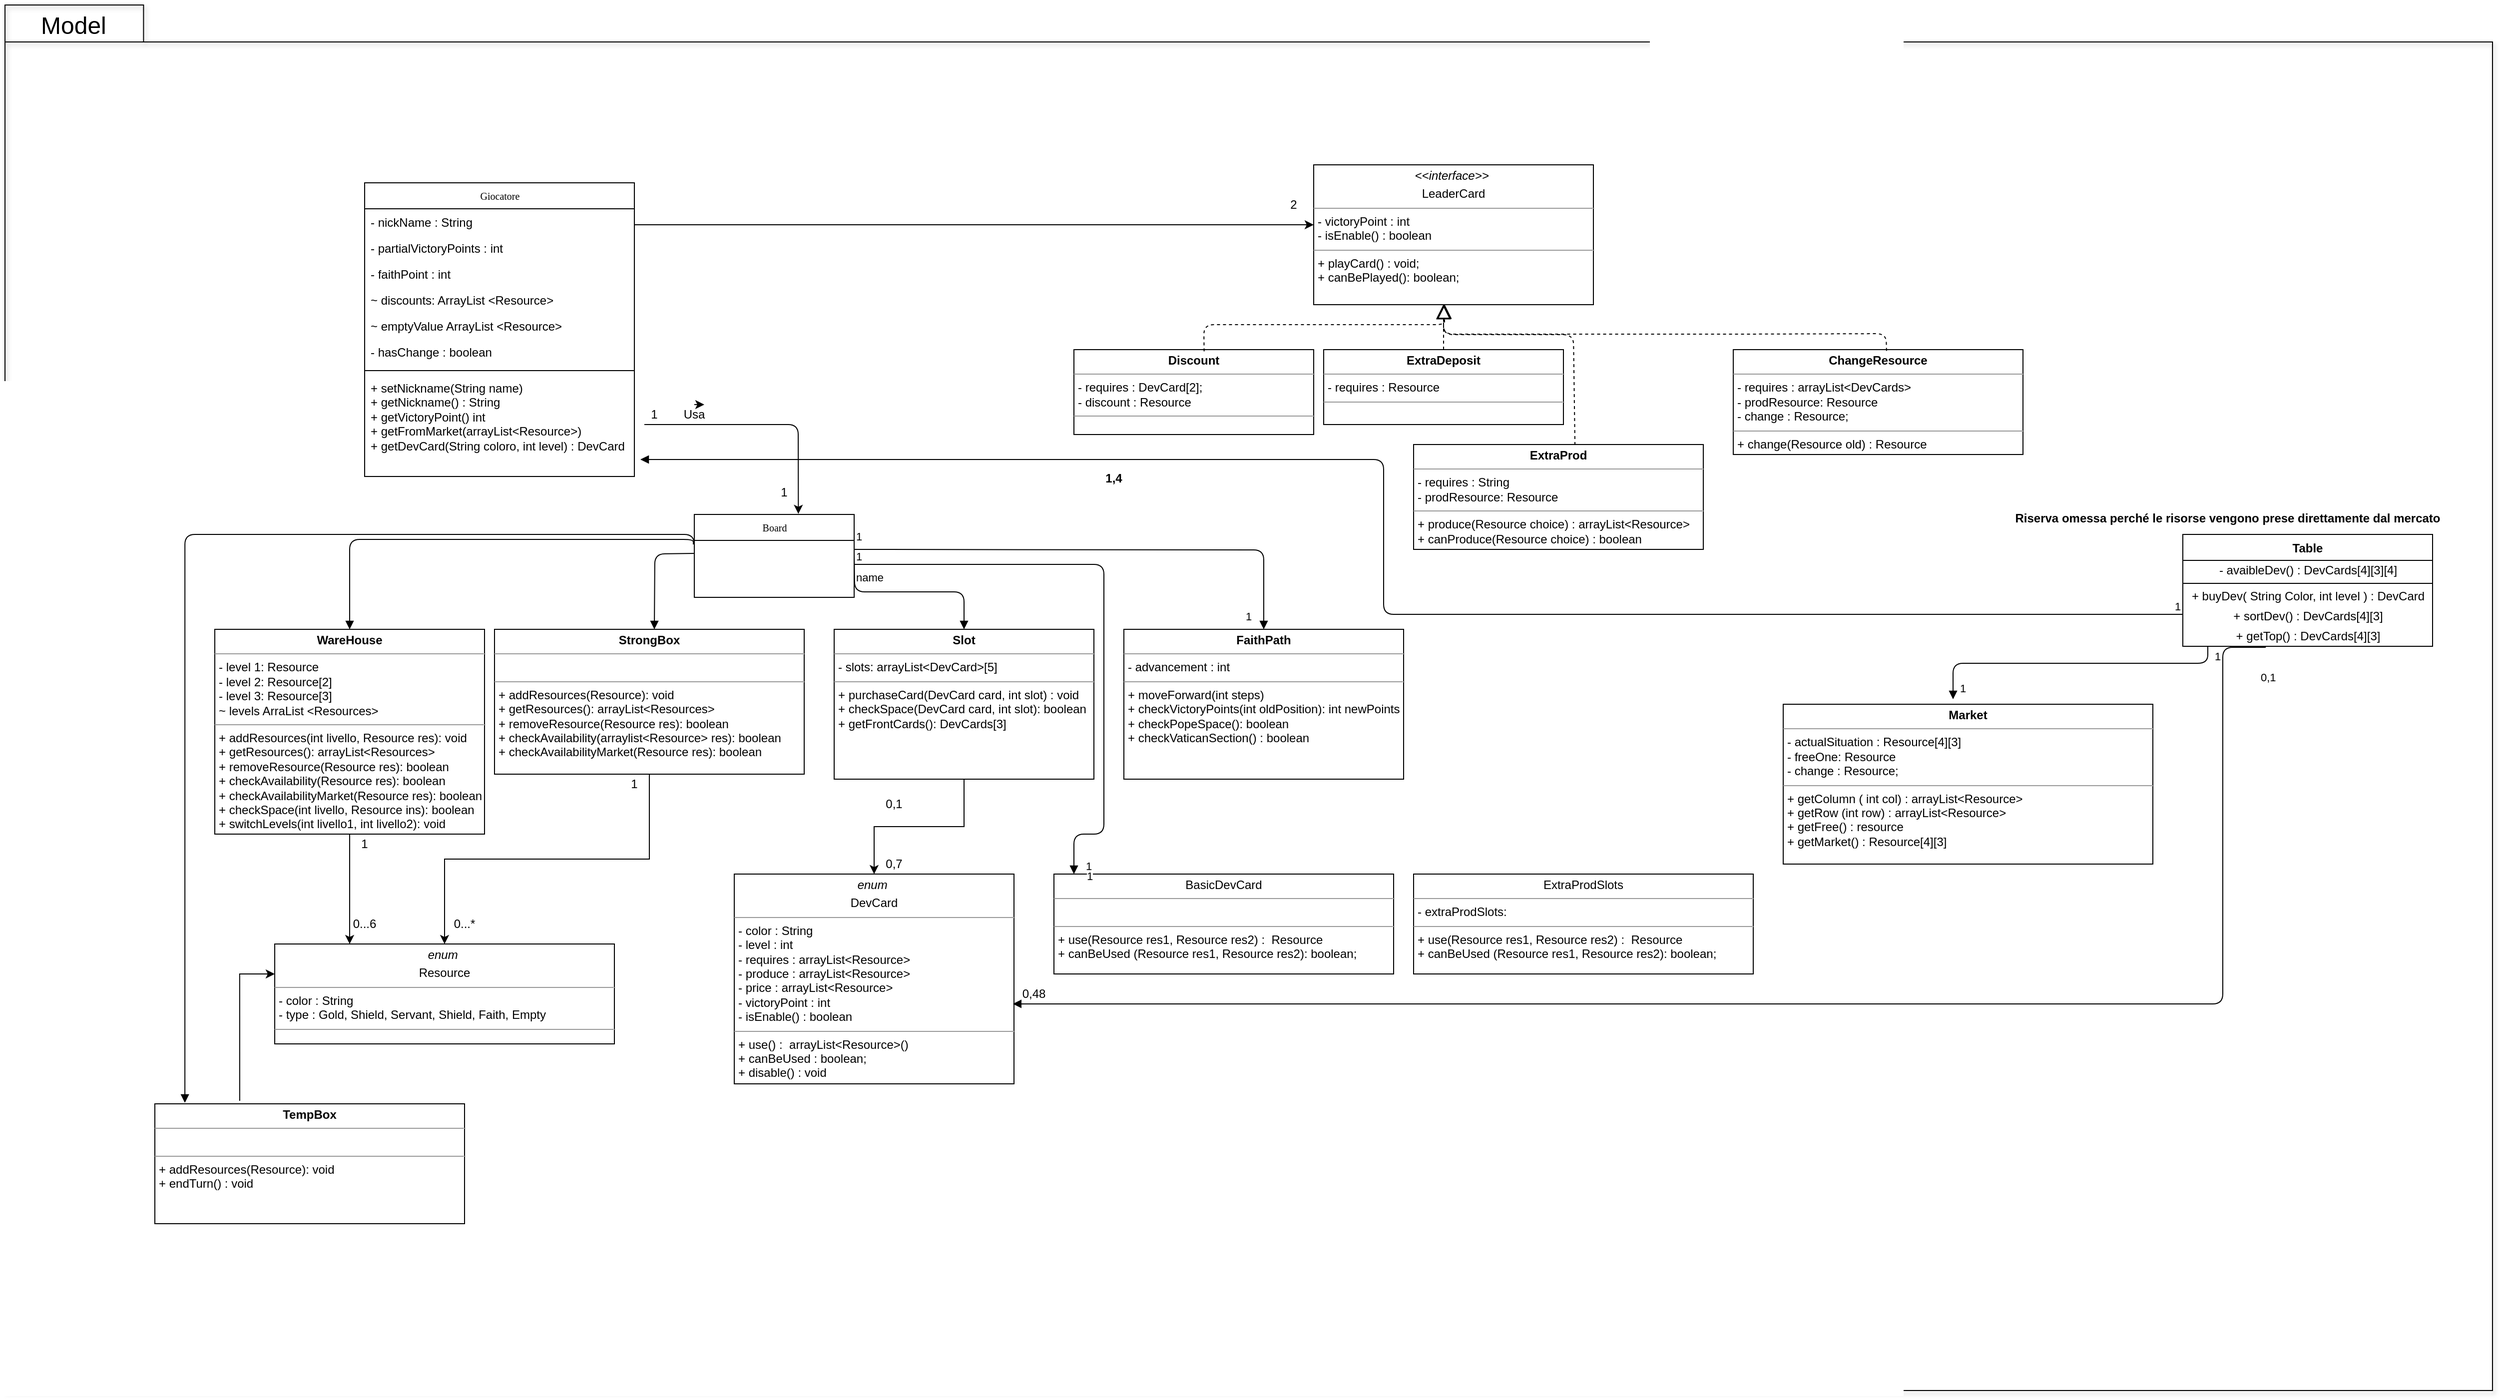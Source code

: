 <mxfile version="14.5.1" type="device" pages="2"><diagram name="Page-1" id="c4acf3e9-155e-7222-9cf6-157b1a14988f"><mxGraphModel dx="2752" dy="1234" grid="1" gridSize="10" guides="1" tooltips="1" connect="1" arrows="1" fold="1" page="1" pageScale="1" pageWidth="850" pageHeight="1100" background="#ffffff" math="0" shadow="0"><root><mxCell id="0"/><mxCell id="1" parent="0"/><mxCell id="w-K9gkln1mTXEIpbY9fb-1" value="package" style="shape=folder;fontStyle=1;spacingTop=10;tabWidth=40;tabHeight=37;tabPosition=left;html=1;shadow=1;fillColor=none;" parent="1" vertex="1"><mxGeometry x="40" y="70" width="2490" height="1387" as="geometry"/></mxCell><mxCell id="17acba5748e5396b-20" value="Giocatore" style="swimlane;html=1;fontStyle=0;childLayout=stackLayout;horizontal=1;startSize=26;fillColor=none;horizontalStack=0;resizeParent=1;resizeLast=0;collapsible=1;marginBottom=0;swimlaneFillColor=#ffffff;rounded=0;shadow=0;comic=0;labelBackgroundColor=none;strokeWidth=1;fontFamily=Verdana;fontSize=10;align=center;" parent="1" vertex="1"><mxGeometry x="400" y="248" width="270" height="294" as="geometry"/></mxCell><mxCell id="17acba5748e5396b-21" value="- nickName : String" style="text;html=1;strokeColor=none;fillColor=none;align=left;verticalAlign=top;spacingLeft=4;spacingRight=4;whiteSpace=wrap;overflow=hidden;rotatable=0;points=[[0,0.5],[1,0.5]];portConstraint=eastwest;" parent="17acba5748e5396b-20" vertex="1"><mxGeometry y="26" width="270" height="26" as="geometry"/></mxCell><mxCell id="17acba5748e5396b-24" value="- partialVictoryPoints : int" style="text;html=1;strokeColor=none;fillColor=none;align=left;verticalAlign=top;spacingLeft=4;spacingRight=4;whiteSpace=wrap;overflow=hidden;rotatable=0;points=[[0,0.5],[1,0.5]];portConstraint=eastwest;" parent="17acba5748e5396b-20" vertex="1"><mxGeometry y="52" width="270" height="26" as="geometry"/></mxCell><mxCell id="17acba5748e5396b-26" value="- faithPoint : int&lt;br&gt;" style="text;html=1;strokeColor=none;fillColor=none;align=left;verticalAlign=top;spacingLeft=4;spacingRight=4;whiteSpace=wrap;overflow=hidden;rotatable=0;points=[[0,0.5],[1,0.5]];portConstraint=eastwest;" parent="17acba5748e5396b-20" vertex="1"><mxGeometry y="78" width="270" height="26" as="geometry"/></mxCell><mxCell id="Tt4_UZsse2JY--aP2vom-22" value="~ discounts: ArrayList &amp;lt;Resource&amp;gt;" style="text;html=1;strokeColor=none;fillColor=none;align=left;verticalAlign=top;spacingLeft=4;spacingRight=4;whiteSpace=wrap;overflow=hidden;rotatable=0;points=[[0,0.5],[1,0.5]];portConstraint=eastwest;" parent="17acba5748e5396b-20" vertex="1"><mxGeometry y="104" width="270" height="26" as="geometry"/></mxCell><mxCell id="Tt4_UZsse2JY--aP2vom-35" value="~ emptyValue ArrayList &amp;lt;Resource&amp;gt;" style="text;html=1;strokeColor=none;fillColor=none;align=left;verticalAlign=top;spacingLeft=4;spacingRight=4;whiteSpace=wrap;overflow=hidden;rotatable=0;points=[[0,0.5],[1,0.5]];portConstraint=eastwest;" parent="17acba5748e5396b-20" vertex="1"><mxGeometry y="130" width="270" height="26" as="geometry"/></mxCell><mxCell id="Tt4_UZsse2JY--aP2vom-34" value="- hasChange : boolean" style="text;html=1;strokeColor=none;fillColor=none;align=left;verticalAlign=top;spacingLeft=4;spacingRight=4;whiteSpace=wrap;overflow=hidden;rotatable=0;points=[[0,0.5],[1,0.5]];portConstraint=eastwest;" parent="17acba5748e5396b-20" vertex="1"><mxGeometry y="156" width="270" height="28" as="geometry"/></mxCell><mxCell id="Tt4_UZsse2JY--aP2vom-36" value="" style="line;strokeWidth=1;fillColor=none;align=left;verticalAlign=middle;spacingTop=-1;spacingLeft=3;spacingRight=3;rotatable=0;labelPosition=right;points=[];portConstraint=eastwest;" parent="17acba5748e5396b-20" vertex="1"><mxGeometry y="184" width="270" height="8" as="geometry"/></mxCell><mxCell id="Tt4_UZsse2JY--aP2vom-37" value="+ setNickname(String name)&lt;br&gt;+ getNickname() : String&lt;br&gt;+ getVictoryPoint() int&lt;br&gt;+ getFromMarket(arrayList&amp;lt;Resource&amp;gt;)&lt;br&gt;+ getDevCard(String coloro, int level) : DevCard" style="text;html=1;strokeColor=none;fillColor=none;align=left;verticalAlign=top;spacingLeft=4;spacingRight=4;whiteSpace=wrap;overflow=hidden;rotatable=0;points=[[0,0.5],[1,0.5]];portConstraint=eastwest;" parent="17acba5748e5396b-20" vertex="1"><mxGeometry y="192" width="270" height="76" as="geometry"/></mxCell><mxCell id="5d2195bd80daf111-5" value="Board" style="swimlane;html=1;fontStyle=0;childLayout=stackLayout;horizontal=1;startSize=26;fillColor=none;horizontalStack=0;resizeParent=1;resizeLast=0;collapsible=1;marginBottom=0;swimlaneFillColor=#ffffff;rounded=0;shadow=0;comic=0;labelBackgroundColor=none;strokeWidth=1;fontFamily=Verdana;fontSize=10;align=center;" parent="1" vertex="1"><mxGeometry x="730" y="580" width="160" height="83" as="geometry"/></mxCell><mxCell id="5d2195bd80daf111-12" value="&lt;p style=&quot;margin: 0px ; margin-top: 4px ; text-align: center&quot;&gt;&lt;i&gt;enum&amp;nbsp;&lt;/i&gt;&lt;/p&gt;&lt;p style=&quot;margin: 0px ; margin-top: 4px ; text-align: center&quot;&gt;Resource&lt;/p&gt;&lt;hr size=&quot;1&quot;&gt;&lt;p style=&quot;margin: 0px ; margin-left: 4px&quot;&gt;- color : String&lt;br&gt;- type : Gold, Shield, Servant, Shield, Faith, Empty&lt;/p&gt;&lt;hr size=&quot;1&quot;&gt;&lt;p style=&quot;margin: 0px ; margin-left: 4px&quot;&gt;&lt;br&gt;&lt;/p&gt;" style="verticalAlign=top;align=left;overflow=fill;fontSize=12;fontFamily=Helvetica;html=1;rounded=0;shadow=0;comic=0;labelBackgroundColor=none;strokeWidth=1" parent="1" vertex="1"><mxGeometry x="310" y="1010" width="340" height="100" as="geometry"/></mxCell><mxCell id="RtRzZt0xqBWtNR3uWcVC-4" value="1" style="text;html=1;strokeColor=none;fillColor=none;align=center;verticalAlign=middle;whiteSpace=wrap;rounded=0;" parent="1" vertex="1"><mxGeometry x="800" y="548" width="40" height="20" as="geometry"/></mxCell><mxCell id="RtRzZt0xqBWtNR3uWcVC-6" value="" style="endArrow=classic;html=1;entryX=0.651;entryY=-0.008;entryDx=0;entryDy=0;entryPerimeter=0;" parent="1" target="5d2195bd80daf111-5" edge="1"><mxGeometry width="50" height="50" relative="1" as="geometry"><mxPoint x="680" y="490" as="sourcePoint"/><mxPoint x="830" y="440" as="targetPoint"/><Array as="points"><mxPoint x="834" y="490"/></Array></mxGeometry></mxCell><mxCell id="RtRzZt0xqBWtNR3uWcVC-7" value="1" style="text;html=1;strokeColor=none;fillColor=none;align=center;verticalAlign=middle;whiteSpace=wrap;rounded=0;" parent="1" vertex="1"><mxGeometry x="670" y="470" width="40" height="20" as="geometry"/></mxCell><mxCell id="RtRzZt0xqBWtNR3uWcVC-9" value="Usa" style="text;html=1;strokeColor=none;fillColor=none;align=center;verticalAlign=middle;whiteSpace=wrap;rounded=0;" parent="1" vertex="1"><mxGeometry x="710" y="470" width="40" height="20" as="geometry"/></mxCell><mxCell id="RtRzZt0xqBWtNR3uWcVC-22" style="edgeStyle=orthogonalEdgeStyle;rounded=0;orthogonalLoop=1;jettySize=auto;html=1;" parent="1" source="RtRzZt0xqBWtNR3uWcVC-19" target="5d2195bd80daf111-12" edge="1"><mxGeometry relative="1" as="geometry"/></mxCell><mxCell id="RtRzZt0xqBWtNR3uWcVC-19" value="&lt;p style=&quot;margin: 0px ; margin-top: 4px ; text-align: center&quot;&gt;&lt;b&gt;StrongBox&lt;/b&gt;&lt;/p&gt;&lt;hr size=&quot;1&quot;&gt;&lt;p style=&quot;margin: 0px ; margin-left: 4px&quot;&gt;&lt;br&gt;&lt;/p&gt;&lt;hr size=&quot;1&quot;&gt;&lt;p style=&quot;margin: 0px ; margin-left: 4px&quot;&gt;+ addResources(Resource): void&lt;/p&gt;&lt;p style=&quot;margin: 0px ; margin-left: 4px&quot;&gt;+ getResources(): arrayList&amp;lt;Resources&amp;gt;&lt;/p&gt;&lt;p style=&quot;margin: 0px ; margin-left: 4px&quot;&gt;+ removeResource(Resource res): boolean&lt;/p&gt;&lt;p style=&quot;margin: 0px ; margin-left: 4px&quot;&gt;+ checkAvailability(arraylist&amp;lt;Resource&amp;gt; res): boolean&lt;/p&gt;&lt;p style=&quot;margin: 0px ; margin-left: 4px&quot;&gt;+ checkAvailabilityMarket(Resource res): boolean&lt;br&gt;&lt;/p&gt;" style="verticalAlign=top;align=left;overflow=fill;fontSize=12;fontFamily=Helvetica;html=1;rounded=0;shadow=0;comic=0;labelBackgroundColor=none;strokeWidth=1" parent="1" vertex="1"><mxGeometry x="530" y="695" width="310" height="145" as="geometry"/></mxCell><mxCell id="RtRzZt0xqBWtNR3uWcVC-25" style="edgeStyle=orthogonalEdgeStyle;rounded=0;orthogonalLoop=1;jettySize=auto;html=1;" parent="1" source="RtRzZt0xqBWtNR3uWcVC-20" target="5d2195bd80daf111-12" edge="1"><mxGeometry relative="1" as="geometry"><Array as="points"><mxPoint x="385" y="980"/><mxPoint x="385" y="980"/></Array></mxGeometry></mxCell><mxCell id="RtRzZt0xqBWtNR3uWcVC-20" value="&lt;p style=&quot;margin: 0px ; margin-top: 4px ; text-align: center&quot;&gt;&lt;b&gt;WareHouse&lt;/b&gt;&lt;/p&gt;&lt;hr size=&quot;1&quot;&gt;&lt;p style=&quot;margin: 0px ; margin-left: 4px&quot;&gt;- level 1: Resource&lt;/p&gt;&lt;p style=&quot;margin: 0px ; margin-left: 4px&quot;&gt;- level 2: Resource[2]&lt;/p&gt;&lt;p style=&quot;margin: 0px ; margin-left: 4px&quot;&gt;- level 3: Resource[3]&lt;/p&gt;&lt;p style=&quot;margin: 0px ; margin-left: 4px&quot;&gt;~ levels ArraList &amp;lt;Resources&amp;gt;&lt;/p&gt;&lt;hr size=&quot;1&quot;&gt;&lt;p style=&quot;margin: 0px ; margin-left: 4px&quot;&gt;+ addResources(int livello, Resource res): void&lt;/p&gt;&lt;p style=&quot;margin: 0px ; margin-left: 4px&quot;&gt;+ getResources(): arrayList&amp;lt;Resources&amp;gt;&lt;/p&gt;&lt;p style=&quot;margin: 0px ; margin-left: 4px&quot;&gt;+ removeResource(Resource res): boolean&lt;/p&gt;&lt;p style=&quot;margin: 0px ; margin-left: 4px&quot;&gt;+ checkAvailability(Resource res): boolean&lt;/p&gt;&lt;p style=&quot;margin: 0px ; margin-left: 4px&quot;&gt;+ checkAvailabilityMarket(Resource res): boolean&lt;/p&gt;&lt;p style=&quot;margin: 0px ; margin-left: 4px&quot;&gt;+ checkSpace(int livello, Resource ins): boolean&lt;/p&gt;&lt;p style=&quot;margin: 0px ; margin-left: 4px&quot;&gt;+ switchLevels(int livello1, int livello2): void&lt;/p&gt;" style="verticalAlign=top;align=left;overflow=fill;fontSize=12;fontFamily=Helvetica;html=1;rounded=0;shadow=0;comic=0;labelBackgroundColor=none;strokeWidth=1" parent="1" vertex="1"><mxGeometry x="250" y="695" width="270" height="205" as="geometry"/></mxCell><mxCell id="RtRzZt0xqBWtNR3uWcVC-23" value="0...*" style="text;html=1;strokeColor=none;fillColor=none;align=center;verticalAlign=middle;whiteSpace=wrap;rounded=0;" parent="1" vertex="1"><mxGeometry x="480" y="980" width="40" height="20" as="geometry"/></mxCell><mxCell id="RtRzZt0xqBWtNR3uWcVC-24" value="1" style="text;html=1;strokeColor=none;fillColor=none;align=center;verticalAlign=middle;whiteSpace=wrap;rounded=0;" parent="1" vertex="1"><mxGeometry x="650" y="840" width="40" height="20" as="geometry"/></mxCell><mxCell id="RtRzZt0xqBWtNR3uWcVC-26" value="0...6" style="text;html=1;strokeColor=none;fillColor=none;align=center;verticalAlign=middle;whiteSpace=wrap;rounded=0;" parent="1" vertex="1"><mxGeometry x="380" y="980" width="40" height="20" as="geometry"/></mxCell><mxCell id="RtRzZt0xqBWtNR3uWcVC-27" value="1" style="text;html=1;strokeColor=none;fillColor=none;align=center;verticalAlign=middle;whiteSpace=wrap;rounded=0;" parent="1" vertex="1"><mxGeometry x="380" y="900" width="40" height="20" as="geometry"/></mxCell><mxCell id="Tt4_UZsse2JY--aP2vom-6" style="edgeStyle=orthogonalEdgeStyle;rounded=0;orthogonalLoop=1;jettySize=auto;html=1;" parent="1" source="RtRzZt0xqBWtNR3uWcVC-28" target="Tt4_UZsse2JY--aP2vom-1" edge="1"><mxGeometry relative="1" as="geometry"/></mxCell><mxCell id="RtRzZt0xqBWtNR3uWcVC-28" value="&lt;p style=&quot;margin: 0px ; margin-top: 4px ; text-align: center&quot;&gt;&lt;b&gt;Slot&lt;/b&gt;&lt;/p&gt;&lt;hr size=&quot;1&quot;&gt;&lt;p style=&quot;margin: 0px ; margin-left: 4px&quot;&gt;- slots: arrayList&amp;lt;DevCard&amp;gt;[5]&lt;/p&gt;&lt;hr size=&quot;1&quot;&gt;&lt;p style=&quot;margin: 0px ; margin-left: 4px&quot;&gt;+ purchaseCard(DevCard card, int slot) : void&lt;/p&gt;&lt;p style=&quot;margin: 0px ; margin-left: 4px&quot;&gt;+ checkSpace(DevCard card, int slot): boolean&lt;/p&gt;&lt;p style=&quot;margin: 0px ; margin-left: 4px&quot;&gt;+ getFrontCards(): DevCards[3]&lt;/p&gt;&lt;p style=&quot;margin: 0px ; margin-left: 4px&quot;&gt;&lt;br&gt;&lt;/p&gt;" style="verticalAlign=top;align=left;overflow=fill;fontSize=12;fontFamily=Helvetica;html=1;rounded=0;shadow=0;comic=0;labelBackgroundColor=none;strokeWidth=1" parent="1" vertex="1"><mxGeometry x="870" y="695" width="260" height="150" as="geometry"/></mxCell><mxCell id="RtRzZt0xqBWtNR3uWcVC-29" value="&lt;p style=&quot;margin: 0px ; margin-top: 4px ; text-align: center&quot;&gt;&lt;b&gt;FaithPath&lt;/b&gt;&lt;/p&gt;&lt;hr size=&quot;1&quot;&gt;&lt;p style=&quot;margin: 0px ; margin-left: 4px&quot;&gt;- advancement : int&lt;/p&gt;&lt;hr size=&quot;1&quot;&gt;&lt;p style=&quot;margin: 0px ; margin-left: 4px&quot;&gt;+ moveForward(int steps)&lt;/p&gt;&lt;p style=&quot;margin: 0px ; margin-left: 4px&quot;&gt;+ checkVictoryPoints(int oldPosition): int newPoints&lt;/p&gt;&lt;p style=&quot;margin: 0px ; margin-left: 4px&quot;&gt;+ checkPopeSpace(): boolean&lt;/p&gt;&lt;p style=&quot;margin: 0px ; margin-left: 4px&quot;&gt;+ checkVaticanSection() : boolean&lt;/p&gt;" style="verticalAlign=top;align=left;overflow=fill;fontSize=12;fontFamily=Helvetica;html=1;rounded=0;shadow=0;comic=0;labelBackgroundColor=none;strokeWidth=1" parent="1" vertex="1"><mxGeometry x="1160" y="695" width="280" height="150" as="geometry"/></mxCell><mxCell id="Tt4_UZsse2JY--aP2vom-1" value="&lt;p style=&quot;margin: 0px ; margin-top: 4px ; text-align: center&quot;&gt;&lt;i&gt;enum&amp;nbsp;&lt;/i&gt;&lt;/p&gt;&lt;p style=&quot;margin: 0px ; margin-top: 4px ; text-align: center&quot;&gt;DevCard&lt;/p&gt;&lt;hr size=&quot;1&quot;&gt;&lt;p style=&quot;margin: 0px ; margin-left: 4px&quot;&gt;- color : String&lt;br&gt;- level : int&amp;nbsp;&lt;/p&gt;&lt;p style=&quot;margin: 0px ; margin-left: 4px&quot;&gt;- requires : arrayList&amp;lt;Resource&amp;gt;&lt;/p&gt;&lt;p style=&quot;margin: 0px ; margin-left: 4px&quot;&gt;- produce : arrayList&amp;lt;Resource&amp;gt;&amp;nbsp;&lt;/p&gt;&lt;p style=&quot;margin: 0px ; margin-left: 4px&quot;&gt;- price : arrayList&amp;lt;Resource&amp;gt;&lt;/p&gt;&lt;p style=&quot;margin: 0px ; margin-left: 4px&quot;&gt;- victoryPoint : int&lt;/p&gt;&lt;p style=&quot;margin: 0px ; margin-left: 4px&quot;&gt;- isEnable() : boolean&lt;/p&gt;&lt;hr size=&quot;1&quot;&gt;&lt;p style=&quot;margin: 0px ; margin-left: 4px&quot;&gt;+ use() : &amp;nbsp;arrayList&amp;lt;Resource&amp;gt;()&lt;/p&gt;&lt;p style=&quot;margin: 0px ; margin-left: 4px&quot;&gt;+ canBeUsed : boolean;&lt;/p&gt;&lt;p style=&quot;margin: 0px ; margin-left: 4px&quot;&gt;+ disable() : void&lt;/p&gt;&lt;p style=&quot;margin: 0px ; margin-left: 4px&quot;&gt;&lt;br&gt;&lt;/p&gt;" style="verticalAlign=top;align=left;overflow=fill;fontSize=12;fontFamily=Helvetica;html=1;rounded=0;shadow=0;comic=0;labelBackgroundColor=none;strokeWidth=1" parent="1" vertex="1"><mxGeometry x="770" y="940" width="280" height="210" as="geometry"/></mxCell><mxCell id="Tt4_UZsse2JY--aP2vom-7" value="0,7" style="text;html=1;strokeColor=none;fillColor=none;align=center;verticalAlign=middle;whiteSpace=wrap;rounded=0;" parent="1" vertex="1"><mxGeometry x="910" y="920" width="40" height="20" as="geometry"/></mxCell><mxCell id="Tt4_UZsse2JY--aP2vom-8" value="0,1" style="text;html=1;strokeColor=none;fillColor=none;align=center;verticalAlign=middle;whiteSpace=wrap;rounded=0;" parent="1" vertex="1"><mxGeometry x="910" y="860" width="40" height="20" as="geometry"/></mxCell><mxCell id="Tt4_UZsse2JY--aP2vom-9" value="&lt;p style=&quot;margin: 0px ; margin-top: 4px ; text-align: center&quot;&gt;&lt;i&gt;&amp;lt;&amp;lt;interface&amp;gt;&amp;gt;&amp;nbsp;&lt;/i&gt;&lt;/p&gt;&lt;p style=&quot;margin: 0px ; margin-top: 4px ; text-align: center&quot;&gt;LeaderCard&lt;/p&gt;&lt;hr size=&quot;1&quot;&gt;&lt;p style=&quot;margin: 0px ; margin-left: 4px&quot;&gt;- victoryPoint : int&lt;br&gt;&lt;/p&gt;&lt;p style=&quot;margin: 0px ; margin-left: 4px&quot;&gt;- isEnable() : boolean&lt;/p&gt;&lt;hr size=&quot;1&quot;&gt;&lt;p style=&quot;margin: 0px ; margin-left: 4px&quot;&gt;+ playCard() : void;&lt;br&gt;&lt;/p&gt;&lt;p style=&quot;margin: 0px ; margin-left: 4px&quot;&gt;+ canBePlayed(): boolean;&lt;/p&gt;" style="verticalAlign=top;align=left;overflow=fill;fontSize=12;fontFamily=Helvetica;html=1;rounded=0;shadow=0;comic=0;labelBackgroundColor=none;strokeWidth=1" parent="1" vertex="1"><mxGeometry x="1350" y="230" width="280" height="140" as="geometry"/></mxCell><mxCell id="Tt4_UZsse2JY--aP2vom-10" value="&lt;p style=&quot;margin: 0px ; margin-top: 4px ; text-align: center&quot;&gt;&lt;b&gt;Discount&lt;/b&gt;&lt;/p&gt;&lt;hr size=&quot;1&quot;&gt;&lt;p style=&quot;margin: 0px ; margin-left: 4px&quot;&gt;- requires : DevCard[2];&lt;/p&gt;&lt;p style=&quot;margin: 0px ; margin-left: 4px&quot;&gt;- discount : Resource&lt;/p&gt;&lt;hr size=&quot;1&quot;&gt;&lt;p style=&quot;margin: 0px ; margin-left: 4px&quot;&gt;&lt;br&gt;&lt;/p&gt;" style="verticalAlign=top;align=left;overflow=fill;fontSize=12;fontFamily=Helvetica;html=1;rounded=0;shadow=0;comic=0;labelBackgroundColor=none;strokeWidth=1" parent="1" vertex="1"><mxGeometry x="1110" y="415" width="240" height="85" as="geometry"/></mxCell><mxCell id="Tt4_UZsse2JY--aP2vom-13" style="edgeStyle=orthogonalEdgeStyle;rounded=0;orthogonalLoop=1;jettySize=auto;html=1;" parent="1" source="17acba5748e5396b-21" edge="1"><mxGeometry relative="1" as="geometry"><mxPoint x="690" y="310" as="sourcePoint"/><mxPoint x="1350" y="290" as="targetPoint"/><Array as="points"><mxPoint x="1350" y="290"/></Array></mxGeometry></mxCell><mxCell id="Tt4_UZsse2JY--aP2vom-15" value="2" style="text;html=1;strokeColor=none;fillColor=none;align=center;verticalAlign=middle;whiteSpace=wrap;rounded=0;" parent="1" vertex="1"><mxGeometry x="1310" y="260" width="40" height="20" as="geometry"/></mxCell><mxCell id="Tt4_UZsse2JY--aP2vom-23" value="&lt;p style=&quot;margin: 0px ; margin-top: 4px ; text-align: center&quot;&gt;&lt;b&gt;ExtraDeposit&lt;/b&gt;&lt;/p&gt;&lt;hr size=&quot;1&quot;&gt;&lt;p style=&quot;margin: 0px ; margin-left: 4px&quot;&gt;- requires : Resource&lt;/p&gt;&lt;hr size=&quot;1&quot;&gt;&lt;p style=&quot;margin: 0px ; margin-left: 4px&quot;&gt;&lt;br&gt;&lt;/p&gt;" style="verticalAlign=top;align=left;overflow=fill;fontSize=12;fontFamily=Helvetica;html=1;rounded=0;shadow=0;comic=0;labelBackgroundColor=none;strokeWidth=1" parent="1" vertex="1"><mxGeometry x="1360" y="415" width="240" height="75" as="geometry"/></mxCell><mxCell id="Tt4_UZsse2JY--aP2vom-26" value="" style="endArrow=block;dashed=1;endFill=0;endSize=12;html=1;exitX=0.543;exitY=0.02;exitDx=0;exitDy=0;exitPerimeter=0;entryX=0.468;entryY=0.997;entryDx=0;entryDy=0;entryPerimeter=0;" parent="1" source="Tt4_UZsse2JY--aP2vom-10" target="Tt4_UZsse2JY--aP2vom-9" edge="1"><mxGeometry width="160" relative="1" as="geometry"><mxPoint x="1190" y="360" as="sourcePoint"/><mxPoint x="1350" y="360" as="targetPoint"/><Array as="points"><mxPoint x="1240" y="390"/><mxPoint x="1481" y="390"/></Array></mxGeometry></mxCell><mxCell id="Tt4_UZsse2JY--aP2vom-28" value="" style="endArrow=block;dashed=1;endFill=0;endSize=12;html=1;" parent="1" source="Tt4_UZsse2JY--aP2vom-23" edge="1"><mxGeometry width="160" relative="1" as="geometry"><mxPoint x="1200.32" y="426.7" as="sourcePoint"/><mxPoint x="1480" y="370" as="targetPoint"/><Array as="points"><mxPoint x="1480" y="400"/></Array></mxGeometry></mxCell><mxCell id="Tt4_UZsse2JY--aP2vom-29" value="&lt;p style=&quot;margin: 0px ; margin-top: 4px ; text-align: center&quot;&gt;&lt;b&gt;ExtraProd&lt;/b&gt;&lt;/p&gt;&lt;hr size=&quot;1&quot;&gt;&lt;p style=&quot;margin: 0px ; margin-left: 4px&quot;&gt;- requires : String&lt;/p&gt;&lt;p style=&quot;margin: 0px ; margin-left: 4px&quot;&gt;- prodResource: Resource&lt;/p&gt;&lt;hr size=&quot;1&quot;&gt;&lt;p style=&quot;margin: 0px ; margin-left: 4px&quot;&gt;+ produce(Resource choice) : arrayList&amp;lt;Resource&amp;gt;&lt;/p&gt;&lt;p style=&quot;margin: 0px ; margin-left: 4px&quot;&gt;+ canProduce(Resource choice) : boolean&lt;/p&gt;" style="verticalAlign=top;align=left;overflow=fill;fontSize=12;fontFamily=Helvetica;html=1;rounded=0;shadow=0;comic=0;labelBackgroundColor=none;strokeWidth=1" parent="1" vertex="1"><mxGeometry x="1450" y="510" width="290" height="105" as="geometry"/></mxCell><mxCell id="Tt4_UZsse2JY--aP2vom-31" value="" style="endArrow=block;dashed=1;endFill=0;endSize=12;html=1;exitX=0.557;exitY=0.005;exitDx=0;exitDy=0;exitPerimeter=0;" parent="1" source="Tt4_UZsse2JY--aP2vom-29" edge="1"><mxGeometry width="160" relative="1" as="geometry"><mxPoint x="1490" y="425" as="sourcePoint"/><mxPoint x="1480" y="370" as="targetPoint"/><Array as="points"><mxPoint x="1610" y="400"/><mxPoint x="1480" y="400"/></Array></mxGeometry></mxCell><mxCell id="Tt4_UZsse2JY--aP2vom-32" value="&lt;p style=&quot;margin: 0px ; margin-top: 4px ; text-align: center&quot;&gt;&lt;b&gt;ChangeResource&lt;/b&gt;&lt;/p&gt;&lt;hr size=&quot;1&quot;&gt;&lt;p style=&quot;margin: 0px ; margin-left: 4px&quot;&gt;- requires : arrayList&amp;lt;DevCards&amp;gt;&lt;/p&gt;&lt;p style=&quot;margin: 0px ; margin-left: 4px&quot;&gt;- prodResource: Resource&lt;/p&gt;&lt;p style=&quot;margin: 0px ; margin-left: 4px&quot;&gt;- change : Resource;&lt;/p&gt;&lt;hr size=&quot;1&quot;&gt;&lt;p style=&quot;margin: 0px ; margin-left: 4px&quot;&gt;+ change(Resource old) : Resource&lt;/p&gt;" style="verticalAlign=top;align=left;overflow=fill;fontSize=12;fontFamily=Helvetica;html=1;rounded=0;shadow=0;comic=0;labelBackgroundColor=none;strokeWidth=1" parent="1" vertex="1"><mxGeometry x="1770" y="415" width="290" height="105" as="geometry"/></mxCell><mxCell id="Tt4_UZsse2JY--aP2vom-33" value="" style="endArrow=block;dashed=1;endFill=0;endSize=12;html=1;exitX=0.529;exitY=0.012;exitDx=0;exitDy=0;exitPerimeter=0;" parent="1" source="Tt4_UZsse2JY--aP2vom-32" edge="1"><mxGeometry width="160" relative="1" as="geometry"><mxPoint x="1781.53" y="415.005" as="sourcePoint"/><mxPoint x="1480" y="369.48" as="targetPoint"/><Array as="points"><mxPoint x="1923" y="399"/><mxPoint x="1782" y="399.48"/><mxPoint x="1480" y="399.48"/></Array></mxGeometry></mxCell><mxCell id="Tt4_UZsse2JY--aP2vom-41" value="" style="endArrow=block;endFill=1;html=1;edgeStyle=orthogonalEdgeStyle;align=left;verticalAlign=top;entryX=0.5;entryY=0;entryDx=0;entryDy=0;" parent="1" target="RtRzZt0xqBWtNR3uWcVC-29" edge="1"><mxGeometry x="-0.854" y="-15" relative="1" as="geometry"><mxPoint x="890" y="615" as="sourcePoint"/><mxPoint x="1050" y="615" as="targetPoint"/><mxPoint as="offset"/></mxGeometry></mxCell><mxCell id="Tt4_UZsse2JY--aP2vom-42" value="1" style="edgeLabel;resizable=0;html=1;align=left;verticalAlign=bottom;" parent="Tt4_UZsse2JY--aP2vom-41" connectable="0" vertex="1"><mxGeometry x="-1" relative="1" as="geometry"><mxPoint x="390" y="75" as="offset"/></mxGeometry></mxCell><mxCell id="Tt4_UZsse2JY--aP2vom-63" value="1" style="edgeLabel;resizable=0;html=1;align=left;verticalAlign=bottom;" parent="Tt4_UZsse2JY--aP2vom-41" connectable="0" vertex="1"><mxGeometry x="-1" relative="1" as="geometry"><mxPoint x="1320" y="65" as="offset"/></mxGeometry></mxCell><mxCell id="Tt4_UZsse2JY--aP2vom-43" value="" style="endArrow=block;endFill=1;html=1;edgeStyle=orthogonalEdgeStyle;align=left;verticalAlign=top;entryX=0.5;entryY=0;entryDx=0;entryDy=0;exitX=-0.006;exitY=0.154;exitDx=0;exitDy=0;exitPerimeter=0;" parent="1" target="RtRzZt0xqBWtNR3uWcVC-20" edge="1"><mxGeometry x="-0.854" y="-15" relative="1" as="geometry"><mxPoint x="729.04" y="610.004" as="sourcePoint"/><mxPoint x="940" y="685" as="targetPoint"/><Array as="points"><mxPoint x="729" y="605"/><mxPoint x="385" y="605"/></Array><mxPoint as="offset"/></mxGeometry></mxCell><mxCell id="Tt4_UZsse2JY--aP2vom-44" value="1" style="edgeLabel;resizable=0;html=1;align=left;verticalAlign=bottom;" parent="Tt4_UZsse2JY--aP2vom-43" connectable="0" vertex="1"><mxGeometry x="-1" relative="1" as="geometry"><mxPoint x="390.96" y="330" as="offset"/></mxGeometry></mxCell><mxCell id="Tt4_UZsse2JY--aP2vom-45" value="" style="endArrow=block;endFill=1;html=1;edgeStyle=orthogonalEdgeStyle;align=left;verticalAlign=top;exitX=1;exitY=0.5;exitDx=0;exitDy=0;" parent="1" target="RtRzZt0xqBWtNR3uWcVC-28" edge="1"><mxGeometry x="-0.854" y="-15" relative="1" as="geometry"><mxPoint x="890" y="619" as="sourcePoint"/><mxPoint x="1230" y="705" as="targetPoint"/><mxPoint as="offset"/></mxGeometry></mxCell><mxCell id="Tt4_UZsse2JY--aP2vom-46" value="1" style="edgeLabel;resizable=0;html=1;align=left;verticalAlign=bottom;" parent="Tt4_UZsse2JY--aP2vom-45" connectable="0" vertex="1"><mxGeometry x="-1" relative="1" as="geometry"><mxPoint y="-9" as="offset"/></mxGeometry></mxCell><mxCell id="Tt4_UZsse2JY--aP2vom-47" value="" style="endArrow=block;endFill=1;html=1;edgeStyle=orthogonalEdgeStyle;align=left;verticalAlign=top;exitX=0;exitY=0.5;exitDx=0;exitDy=0;" parent="1" edge="1"><mxGeometry x="-0.854" y="-15" relative="1" as="geometry"><mxPoint x="730" y="619" as="sourcePoint"/><mxPoint x="690" y="695" as="targetPoint"/><mxPoint as="offset"/></mxGeometry></mxCell><mxCell id="Tt4_UZsse2JY--aP2vom-49" value="&lt;p style=&quot;margin: 0px ; margin-top: 4px ; text-align: center&quot;&gt;BasicDevCard&lt;br&gt;&lt;/p&gt;&lt;hr size=&quot;1&quot;&gt;&lt;p style=&quot;margin: 0px ; margin-left: 4px&quot;&gt;&lt;br&gt;&lt;/p&gt;&lt;hr size=&quot;1&quot;&gt;&lt;p style=&quot;margin: 0px ; margin-left: 4px&quot;&gt;+ use(Resource res1, Resource res2) : &amp;nbsp;Resource&lt;/p&gt;&lt;p style=&quot;margin: 0px ; margin-left: 4px&quot;&gt;+ canBeUsed (Resource res1, Resource res2): boolean;&lt;/p&gt;&lt;p style=&quot;margin: 0px ; margin-left: 4px&quot;&gt;&lt;br&gt;&lt;/p&gt;&lt;p style=&quot;margin: 0px ; margin-left: 4px&quot;&gt;&lt;br&gt;&lt;/p&gt;" style="verticalAlign=top;align=left;overflow=fill;fontSize=12;fontFamily=Helvetica;html=1;rounded=0;shadow=0;comic=0;labelBackgroundColor=none;strokeWidth=1" parent="1" vertex="1"><mxGeometry x="1090" y="940" width="340" height="100" as="geometry"/></mxCell><mxCell id="Tt4_UZsse2JY--aP2vom-50" value="name" style="endArrow=block;endFill=1;html=1;edgeStyle=orthogonalEdgeStyle;align=left;verticalAlign=top;" parent="1" edge="1"><mxGeometry x="-1" relative="1" as="geometry"><mxPoint x="890" y="630" as="sourcePoint"/><mxPoint x="1110" y="940" as="targetPoint"/><Array as="points"><mxPoint x="1140" y="630"/><mxPoint x="1140" y="900"/><mxPoint x="1110" y="900"/></Array></mxGeometry></mxCell><mxCell id="Tt4_UZsse2JY--aP2vom-51" value="1" style="edgeLabel;resizable=0;html=1;align=left;verticalAlign=bottom;" parent="Tt4_UZsse2JY--aP2vom-50" connectable="0" vertex="1"><mxGeometry x="-1" relative="1" as="geometry"/></mxCell><mxCell id="Tt4_UZsse2JY--aP2vom-53" value="Table" style="swimlane;fontStyle=1;align=center;verticalAlign=top;childLayout=stackLayout;horizontal=1;startSize=26;horizontalStack=0;resizeParent=1;resizeParentMax=0;resizeLast=0;collapsible=1;marginBottom=0;" parent="1" vertex="1"><mxGeometry x="2220" y="600" width="250" height="112" as="geometry"/></mxCell><mxCell id="Tt4_UZsse2JY--aP2vom-68" value="- avaibleDev() : DevCards[4][3][4]" style="text;html=1;align=center;verticalAlign=middle;resizable=0;points=[];autosize=1;" parent="Tt4_UZsse2JY--aP2vom-53" vertex="1"><mxGeometry y="26" width="250" height="20" as="geometry"/></mxCell><mxCell id="Tt4_UZsse2JY--aP2vom-55" value="" style="line;strokeWidth=1;fillColor=none;align=left;verticalAlign=middle;spacingTop=-1;spacingLeft=3;spacingRight=3;rotatable=0;labelPosition=right;points=[];portConstraint=eastwest;" parent="Tt4_UZsse2JY--aP2vom-53" vertex="1"><mxGeometry y="46" width="250" height="6" as="geometry"/></mxCell><mxCell id="Tt4_UZsse2JY--aP2vom-65" value="+ buyDev( String Color, int level ) : DevCard" style="text;html=1;align=center;verticalAlign=middle;resizable=0;points=[];autosize=1;" parent="Tt4_UZsse2JY--aP2vom-53" vertex="1"><mxGeometry y="52" width="250" height="20" as="geometry"/></mxCell><mxCell id="Tt4_UZsse2JY--aP2vom-69" value="+ sortDev() : DevCards[4][3]" style="text;html=1;align=center;verticalAlign=middle;resizable=0;points=[];autosize=1;" parent="Tt4_UZsse2JY--aP2vom-53" vertex="1"><mxGeometry y="72" width="250" height="20" as="geometry"/></mxCell><mxCell id="Tt4_UZsse2JY--aP2vom-71" value="+ getTop() : DevCards[4][3]" style="text;html=1;align=center;verticalAlign=middle;resizable=0;points=[];autosize=1;" parent="Tt4_UZsse2JY--aP2vom-53" vertex="1"><mxGeometry y="92" width="250" height="20" as="geometry"/></mxCell><mxCell id="Tt4_UZsse2JY--aP2vom-57" value="" style="endArrow=block;endFill=1;html=1;edgeStyle=orthogonalEdgeStyle;align=left;verticalAlign=top;" parent="1" edge="1"><mxGeometry x="-0.854" y="-15" relative="1" as="geometry"><mxPoint x="2220" y="680" as="sourcePoint"/><mxPoint x="676" y="525" as="targetPoint"/><Array as="points"><mxPoint x="1420" y="680"/><mxPoint x="1420" y="525"/></Array><mxPoint as="offset"/></mxGeometry></mxCell><mxCell id="Tt4_UZsse2JY--aP2vom-62" value="1,4" style="text;align=center;fontStyle=1;verticalAlign=middle;spacingLeft=3;spacingRight=3;strokeColor=none;rotatable=0;points=[[0,0.5],[1,0.5]];portConstraint=eastwest;" parent="1" vertex="1"><mxGeometry x="1110" y="530" width="80" height="26" as="geometry"/></mxCell><mxCell id="Tt4_UZsse2JY--aP2vom-64" value="&lt;p style=&quot;margin: 0px ; margin-top: 4px ; text-align: center&quot;&gt;&lt;b&gt;Market&lt;/b&gt;&lt;/p&gt;&lt;hr size=&quot;1&quot;&gt;&lt;p style=&quot;margin: 0px ; margin-left: 4px&quot;&gt;- actualSituation : Resource[4][3]&amp;nbsp;&lt;/p&gt;&lt;p style=&quot;margin: 0px ; margin-left: 4px&quot;&gt;- freeOne: Resource&lt;/p&gt;&lt;p style=&quot;margin: 0px ; margin-left: 4px&quot;&gt;- change : Resource;&lt;/p&gt;&lt;hr size=&quot;1&quot;&gt;&lt;p style=&quot;margin: 0px ; margin-left: 4px&quot;&gt;+ getColumn ( int col) : arrayList&amp;lt;Resource&amp;gt;&amp;nbsp;&lt;/p&gt;&lt;p style=&quot;margin: 0px ; margin-left: 4px&quot;&gt;+ getRow (int row) : arrayList&amp;lt;Resource&amp;gt;&lt;/p&gt;&lt;p style=&quot;margin: 0px ; margin-left: 4px&quot;&gt;+ getFree() : resource&lt;/p&gt;&lt;p style=&quot;margin: 0px ; margin-left: 4px&quot;&gt;+ getMarket() : Resource[4][3]&lt;/p&gt;" style="verticalAlign=top;align=left;overflow=fill;fontSize=12;fontFamily=Helvetica;html=1;rounded=0;shadow=0;comic=0;labelBackgroundColor=none;strokeWidth=1" parent="1" vertex="1"><mxGeometry x="1820" y="770" width="370" height="160" as="geometry"/></mxCell><mxCell id="Tt4_UZsse2JY--aP2vom-74" value="0,1" style="endArrow=block;endFill=1;html=1;edgeStyle=orthogonalEdgeStyle;align=left;verticalAlign=top;exitX=0.332;exitY=1.05;exitDx=0;exitDy=0;exitPerimeter=0;entryX=0.996;entryY=0.619;entryDx=0;entryDy=0;entryPerimeter=0;" parent="1" source="Tt4_UZsse2JY--aP2vom-71" target="Tt4_UZsse2JY--aP2vom-1" edge="1"><mxGeometry x="-0.991" y="17" relative="1" as="geometry"><mxPoint x="1050" y="1110" as="sourcePoint"/><mxPoint x="1060" y="1070" as="targetPoint"/><Array as="points"><mxPoint x="2260" y="713"/><mxPoint x="2260" y="1070"/></Array><mxPoint as="offset"/></mxGeometry></mxCell><mxCell id="Tt4_UZsse2JY--aP2vom-75" value="1" style="edgeLabel;resizable=0;html=1;align=left;verticalAlign=bottom;" parent="Tt4_UZsse2JY--aP2vom-74" connectable="0" vertex="1"><mxGeometry x="-1" relative="1" as="geometry"><mxPoint x="-53" y="17" as="offset"/></mxGeometry></mxCell><mxCell id="Tt4_UZsse2JY--aP2vom-76" value="0,48" style="text;html=1;strokeColor=none;fillColor=none;align=center;verticalAlign=middle;whiteSpace=wrap;rounded=0;" parent="1" vertex="1"><mxGeometry x="1050" y="1050" width="40" height="20" as="geometry"/></mxCell><mxCell id="Tt4_UZsse2JY--aP2vom-77" value="" style="endArrow=block;endFill=1;html=1;edgeStyle=orthogonalEdgeStyle;align=left;verticalAlign=top;entryX=0.446;entryY=-0.025;entryDx=0;entryDy=0;entryPerimeter=0;exitX=0.08;exitY=1.05;exitDx=0;exitDy=0;exitPerimeter=0;" parent="1" edge="1"><mxGeometry x="-0.76" y="30" relative="1" as="geometry"><mxPoint x="2245" y="712" as="sourcePoint"/><mxPoint x="1990.02" y="765" as="targetPoint"/><Array as="points"><mxPoint x="2245" y="729"/><mxPoint x="1990" y="729"/></Array><mxPoint as="offset"/></mxGeometry></mxCell><mxCell id="Tt4_UZsse2JY--aP2vom-78" value="1" style="edgeLabel;resizable=0;html=1;align=left;verticalAlign=bottom;" parent="Tt4_UZsse2JY--aP2vom-77" connectable="0" vertex="1"><mxGeometry x="-1" relative="1" as="geometry"><mxPoint x="-250" y="50" as="offset"/></mxGeometry></mxCell><mxCell id="Tt4_UZsse2JY--aP2vom-81" style="edgeStyle=orthogonalEdgeStyle;rounded=0;orthogonalLoop=1;jettySize=auto;html=1;exitX=0.5;exitY=0;exitDx=0;exitDy=0;entryX=0.75;entryY=0;entryDx=0;entryDy=0;" parent="1" source="RtRzZt0xqBWtNR3uWcVC-9" target="RtRzZt0xqBWtNR3uWcVC-9" edge="1"><mxGeometry relative="1" as="geometry"/></mxCell><mxCell id="Tt4_UZsse2JY--aP2vom-82" value="Riserva omessa perché le risorse vengono prese direttamente dal mercato" style="text;align=center;fontStyle=1;verticalAlign=middle;spacingLeft=3;spacingRight=3;strokeColor=none;rotatable=0;points=[[0,0.5],[1,0.5]];portConstraint=eastwest;" parent="1" vertex="1"><mxGeometry x="2130" y="540" width="270" height="86" as="geometry"/></mxCell><mxCell id="Tt4_UZsse2JY--aP2vom-84" value="&lt;p style=&quot;margin: 0px ; margin-top: 4px ; text-align: center&quot;&gt;&lt;b&gt;TempBox&lt;/b&gt;&lt;/p&gt;&lt;hr size=&quot;1&quot;&gt;&lt;p style=&quot;margin: 0px ; margin-left: 4px&quot;&gt;&lt;br&gt;&lt;/p&gt;&lt;hr size=&quot;1&quot;&gt;&lt;p style=&quot;margin: 0px ; margin-left: 4px&quot;&gt;+ addResources(Resource): void&lt;/p&gt;&lt;p style=&quot;margin: 0px ; margin-left: 4px&quot;&gt;+ endTurn() : void&lt;/p&gt;" style="verticalAlign=top;align=left;overflow=fill;fontSize=12;fontFamily=Helvetica;html=1;rounded=0;shadow=0;comic=0;labelBackgroundColor=none;strokeWidth=1" parent="1" vertex="1"><mxGeometry x="190" y="1170" width="310" height="120" as="geometry"/></mxCell><mxCell id="Tt4_UZsse2JY--aP2vom-85" value="" style="endArrow=block;endFill=1;html=1;edgeStyle=orthogonalEdgeStyle;align=left;verticalAlign=top;entryX=0.097;entryY=-0.008;entryDx=0;entryDy=0;exitX=-0.006;exitY=0.154;exitDx=0;exitDy=0;exitPerimeter=0;entryPerimeter=0;" parent="1" target="Tt4_UZsse2JY--aP2vom-84" edge="1"><mxGeometry x="-0.854" y="-15" relative="1" as="geometry"><mxPoint x="730" y="620.004" as="sourcePoint"/><mxPoint x="385.96" y="705" as="targetPoint"/><Array as="points"><mxPoint x="730" y="600"/><mxPoint x="220" y="600"/></Array><mxPoint as="offset"/></mxGeometry></mxCell><mxCell id="Tt4_UZsse2JY--aP2vom-86" value="1" style="edgeLabel;resizable=0;html=1;align=left;verticalAlign=bottom;" parent="Tt4_UZsse2JY--aP2vom-85" connectable="0" vertex="1"><mxGeometry x="-1" relative="1" as="geometry"><mxPoint x="390.96" y="330" as="offset"/></mxGeometry></mxCell><mxCell id="Tt4_UZsse2JY--aP2vom-87" style="edgeStyle=orthogonalEdgeStyle;rounded=0;orthogonalLoop=1;jettySize=auto;html=1;exitX=0.274;exitY=-0.025;exitDx=0;exitDy=0;exitPerimeter=0;" parent="1" source="Tt4_UZsse2JY--aP2vom-84" edge="1"><mxGeometry relative="1" as="geometry"><Array as="points"><mxPoint x="275" y="1040"/></Array><mxPoint x="275" y="1160" as="sourcePoint"/><mxPoint x="310" y="1040" as="targetPoint"/></mxGeometry></mxCell><mxCell id="w-K9gkln1mTXEIpbY9fb-2" value="&lt;font style=&quot;font-size: 24px&quot;&gt;Model&lt;/font&gt;" style="text;html=1;strokeColor=none;fillColor=none;align=left;verticalAlign=top;spacingLeft=4;spacingRight=4;whiteSpace=wrap;overflow=hidden;rotatable=0;points=[[0,0.5],[1,0.5]];portConstraint=eastwest;" parent="1" vertex="1"><mxGeometry x="70" y="70" width="100" height="37" as="geometry"/></mxCell><mxCell id="w-K9gkln1mTXEIpbY9fb-5" value="&lt;p style=&quot;margin: 0px ; margin-top: 4px ; text-align: center&quot;&gt;ExtraProdSlots&lt;br&gt;&lt;/p&gt;&lt;hr size=&quot;1&quot;&gt;&lt;p style=&quot;margin: 0px ; margin-left: 4px&quot;&gt;- extraProdSlots:&amp;nbsp;&lt;/p&gt;&lt;hr size=&quot;1&quot;&gt;&lt;p style=&quot;margin: 0px ; margin-left: 4px&quot;&gt;+ use(Resource res1, Resource res2) : &amp;nbsp;Resource&lt;/p&gt;&lt;p style=&quot;margin: 0px ; margin-left: 4px&quot;&gt;+ canBeUsed (Resource res1, Resource res2): boolean;&lt;/p&gt;&lt;p style=&quot;margin: 0px ; margin-left: 4px&quot;&gt;&lt;br&gt;&lt;/p&gt;&lt;p style=&quot;margin: 0px ; margin-left: 4px&quot;&gt;&lt;br&gt;&lt;/p&gt;" style="verticalAlign=top;align=left;overflow=fill;fontSize=12;fontFamily=Helvetica;html=1;rounded=0;shadow=0;comic=0;labelBackgroundColor=none;strokeWidth=1" parent="1" vertex="1"><mxGeometry x="1450" y="940" width="340" height="100" as="geometry"/></mxCell></root></mxGraphModel></diagram><diagram id="XjBvma8TKEidSXA-A0vw" name="Pagina-2"><mxGraphModel dx="7158" dy="1299" grid="1" gridSize="10" guides="1" tooltips="1" connect="1" arrows="1" fold="1" page="1" pageScale="1" pageWidth="827" pageHeight="1169" math="0" shadow="0"><root><mxCell id="zuPwHXy1TFyjWQxAL-yT-0"/><mxCell id="zuPwHXy1TFyjWQxAL-yT-1" parent="zuPwHXy1TFyjWQxAL-yT-0"/><mxCell id="zuPwHXy1TFyjWQxAL-yT-2" value="" style="shape=folder;fontStyle=1;spacingTop=10;tabWidth=40;tabHeight=50;tabPosition=left;html=1;fillColor=none;" vertex="1" parent="zuPwHXy1TFyjWQxAL-yT-1"><mxGeometry x="-1270" y="1480" width="2480" height="1780" as="geometry"/></mxCell><mxCell id="zuPwHXy1TFyjWQxAL-yT-3" value="CONTROLLER" style="text;align=center;fontStyle=1;verticalAlign=middle;spacingLeft=3;spacingRight=3;strokeColor=none;rotatable=0;points=[[0,0.5],[1,0.5]];portConstraint=eastwest;fillColor=none;" vertex="1" parent="zuPwHXy1TFyjWQxAL-yT-1"><mxGeometry x="-1261" y="1490" width="160" height="26" as="geometry"/></mxCell><mxCell id="zuPwHXy1TFyjWQxAL-yT-4" value="Game" style="swimlane;fontStyle=1;align=center;verticalAlign=top;childLayout=stackLayout;horizontal=1;startSize=26;horizontalStack=0;resizeParent=1;resizeParentMax=0;resizeLast=0;collapsible=1;marginBottom=0;fillColor=none;" vertex="1" parent="zuPwHXy1TFyjWQxAL-yT-1"><mxGeometry x="182" y="1990" width="410" height="276" as="geometry"/></mxCell><mxCell id="zuPwHXy1TFyjWQxAL-yT-5" value="- playerList ArrayList&lt;Player&gt;&#xa;- gameTable Table&#xa;- turn : int&#xa;- currPlayer Player&#xa;- lastTurn : boolean&#xa;- maxVictoryPoints : int&#xa;&#xa;" style="text;strokeColor=none;fillColor=none;align=left;verticalAlign=top;spacingLeft=4;spacingRight=4;overflow=hidden;rotatable=0;points=[[0,0.5],[1,0.5]];portConstraint=eastwest;" vertex="1" parent="zuPwHXy1TFyjWQxAL-yT-4"><mxGeometry y="26" width="410" height="114" as="geometry"/></mxCell><mxCell id="zuPwHXy1TFyjWQxAL-yT-6" value="" style="line;strokeWidth=1;fillColor=none;align=left;verticalAlign=middle;spacingTop=-1;spacingLeft=3;spacingRight=3;rotatable=0;labelPosition=right;points=[];portConstraint=eastwest;" vertex="1" parent="zuPwHXy1TFyjWQxAL-yT-4"><mxGeometry y="140" width="410" height="8" as="geometry"/></mxCell><mxCell id="zuPwHXy1TFyjWQxAL-yT-7" value="- nextPlayer(): void&#xa;- endGame() : void&#xa;- getWinner () : Player&#xa;- chooseCard () : void&#xa;- chooseResources () : void" style="text;strokeColor=none;fillColor=none;align=left;verticalAlign=top;spacingLeft=4;spacingRight=4;overflow=hidden;rotatable=0;points=[[0,0.5],[1,0.5]];portConstraint=eastwest;" vertex="1" parent="zuPwHXy1TFyjWQxAL-yT-4"><mxGeometry y="148" width="410" height="128" as="geometry"/></mxCell><mxCell id="zuPwHXy1TFyjWQxAL-yT-8" value="Start" style="swimlane;fontStyle=1;align=center;verticalAlign=top;childLayout=stackLayout;horizontal=1;startSize=26;horizontalStack=0;resizeParent=1;resizeParentMax=0;resizeLast=0;collapsible=1;marginBottom=0;fillColor=none;" vertex="1" parent="zuPwHXy1TFyjWQxAL-yT-1"><mxGeometry x="-709" y="1930" width="520" height="114" as="geometry"/></mxCell><mxCell id="zuPwHXy1TFyjWQxAL-yT-9" value="" style="line;strokeWidth=1;fillColor=none;align=left;verticalAlign=middle;spacingTop=-1;spacingLeft=3;spacingRight=3;rotatable=0;labelPosition=right;points=[];portConstraint=eastwest;" vertex="1" parent="zuPwHXy1TFyjWQxAL-yT-8"><mxGeometry y="26" width="520" height="8" as="geometry"/></mxCell><mxCell id="zuPwHXy1TFyjWQxAL-yT-10" value="- selectInterface() : void&#xa;- addPlayer (String) : void&#xa;- startGame () : void&#xa;- setGame () : void&#xa;&#xa;" style="text;strokeColor=none;fillColor=none;align=left;verticalAlign=top;spacingLeft=4;spacingRight=4;overflow=hidden;rotatable=0;points=[[0,0.5],[1,0.5]];portConstraint=eastwest;" vertex="1" parent="zuPwHXy1TFyjWQxAL-yT-8"><mxGeometry y="34" width="520" height="80" as="geometry"/></mxCell><mxCell id="zuPwHXy1TFyjWQxAL-yT-11" value="Turn" style="swimlane;fontStyle=1;align=center;verticalAlign=top;childLayout=stackLayout;horizontal=1;startSize=26;horizontalStack=0;resizeParent=1;resizeParentMax=0;resizeLast=0;collapsible=1;marginBottom=0;" vertex="1" parent="zuPwHXy1TFyjWQxAL-yT-1"><mxGeometry x="-559" y="2110" width="360" height="110" as="geometry"/></mxCell><mxCell id="zuPwHXy1TFyjWQxAL-yT-12" value="" style="line;strokeWidth=1;fillColor=none;align=left;verticalAlign=middle;spacingTop=-1;spacingLeft=3;spacingRight=3;rotatable=0;labelPosition=right;points=[];portConstraint=eastwest;" vertex="1" parent="zuPwHXy1TFyjWQxAL-yT-11"><mxGeometry y="26" width="360" height="8" as="geometry"/></mxCell><mxCell id="zuPwHXy1TFyjWQxAL-yT-13" value="- chooseAction() : void&#xa;- takeResources() : void&#xa;- buyDevCard () : void&#xa;- activateProd () : void" style="text;strokeColor=none;fillColor=none;align=left;verticalAlign=top;spacingLeft=4;spacingRight=4;overflow=hidden;rotatable=0;points=[[0,0.5],[1,0.5]];portConstraint=eastwest;" vertex="1" parent="zuPwHXy1TFyjWQxAL-yT-11"><mxGeometry y="34" width="360" height="76" as="geometry"/></mxCell><mxCell id="zuPwHXy1TFyjWQxAL-yT-14" value="Extends" style="endArrow=block;endSize=16;endFill=0;html=1;entryX=0.612;entryY=1.025;entryDx=0;entryDy=0;entryPerimeter=0;exitX=0.492;exitY=0.001;exitDx=0;exitDy=0;exitPerimeter=0;" edge="1" parent="zuPwHXy1TFyjWQxAL-yT-1" source="zuPwHXy1TFyjWQxAL-yT-15" target="zuPwHXy1TFyjWQxAL-yT-7"><mxGeometry width="160" relative="1" as="geometry"><mxPoint x="613.174" y="2520" as="sourcePoint"/><mxPoint x="591" y="2370" as="targetPoint"/></mxGeometry></mxCell><mxCell id="zuPwHXy1TFyjWQxAL-yT-15" value="SinglePlayerGame" style="swimlane;fontStyle=1;align=center;verticalAlign=top;childLayout=stackLayout;horizontal=1;startSize=26;horizontalStack=0;resizeParent=1;resizeParentMax=0;resizeLast=0;collapsible=1;marginBottom=0;fillColor=none;" vertex="1" parent="zuPwHXy1TFyjWQxAL-yT-1"><mxGeometry x="231" y="2400" width="410" height="276" as="geometry"/></mxCell><mxCell id="zuPwHXy1TFyjWQxAL-yT-16" value="- tokenList ArrayList&lt;Token&gt;&#xa;- lorenzoPath faithPath&#xa;- &#xa;" style="text;strokeColor=none;fillColor=none;align=left;verticalAlign=top;spacingLeft=4;spacingRight=4;overflow=hidden;rotatable=0;points=[[0,0.5],[1,0.5]];portConstraint=eastwest;" vertex="1" parent="zuPwHXy1TFyjWQxAL-yT-15"><mxGeometry y="26" width="410" height="114" as="geometry"/></mxCell><mxCell id="zuPwHXy1TFyjWQxAL-yT-17" value="" style="line;strokeWidth=1;fillColor=none;align=left;verticalAlign=middle;spacingTop=-1;spacingLeft=3;spacingRight=3;rotatable=0;labelPosition=right;points=[];portConstraint=eastwest;" vertex="1" parent="zuPwHXy1TFyjWQxAL-yT-15"><mxGeometry y="140" width="410" height="8" as="geometry"/></mxCell><mxCell id="zuPwHXy1TFyjWQxAL-yT-18" value="- nextPlayer(): void&#xa;- endGame() : void&#xa;- showVictoryPoints (int) : void" style="text;strokeColor=none;fillColor=none;align=left;verticalAlign=top;spacingLeft=4;spacingRight=4;overflow=hidden;rotatable=0;points=[[0,0.5],[1,0.5]];portConstraint=eastwest;" vertex="1" parent="zuPwHXy1TFyjWQxAL-yT-15"><mxGeometry y="148" width="410" height="128" as="geometry"/></mxCell><mxCell id="zuPwHXy1TFyjWQxAL-yT-19" value="dispatch" style="html=1;verticalAlign=bottom;endArrow=block;entryX=-0.009;entryY=0.061;entryDx=0;entryDy=0;entryPerimeter=0;" edge="1" parent="zuPwHXy1TFyjWQxAL-yT-1" source="zuPwHXy1TFyjWQxAL-yT-10" target="zuPwHXy1TFyjWQxAL-yT-4"><mxGeometry width="80" relative="1" as="geometry"><mxPoint x="-179" y="2010" as="sourcePoint"/><mxPoint x="-99" y="2010" as="targetPoint"/></mxGeometry></mxCell><mxCell id="zuPwHXy1TFyjWQxAL-yT-20" value="dispatch" style="html=1;verticalAlign=bottom;endArrow=block;entryX=1.002;entryY=0.128;entryDx=0;entryDy=0;entryPerimeter=0;exitX=0.002;exitY=0.904;exitDx=0;exitDy=0;exitPerimeter=0;" edge="1" parent="zuPwHXy1TFyjWQxAL-yT-1" source="zuPwHXy1TFyjWQxAL-yT-5" target="zuPwHXy1TFyjWQxAL-yT-11"><mxGeometry width="80" relative="1" as="geometry"><mxPoint x="31" y="2210" as="sourcePoint"/><mxPoint x="111" y="2210" as="targetPoint"/></mxGeometry></mxCell><mxCell id="zuPwHXy1TFyjWQxAL-yT-21" value="" style="edgeStyle=orthogonalEdgeStyle;rounded=0;orthogonalLoop=1;jettySize=auto;html=1;" edge="1" parent="zuPwHXy1TFyjWQxAL-yT-1" source="zuPwHXy1TFyjWQxAL-yT-22" target="zuPwHXy1TFyjWQxAL-yT-35"><mxGeometry relative="1" as="geometry"/></mxCell><mxCell id="zuPwHXy1TFyjWQxAL-yT-22" value="Actor" style="shape=umlActor;verticalLabelPosition=bottom;verticalAlign=top;html=1;" vertex="1" parent="zuPwHXy1TFyjWQxAL-yT-1"><mxGeometry x="-811" y="2093" width="90" height="220" as="geometry"/></mxCell><mxCell id="zuPwHXy1TFyjWQxAL-yT-23" value="&lt;p style=&quot;margin: 0px ; margin-top: 4px ; text-align: center&quot;&gt;&lt;i&gt;&amp;lt;&amp;lt;Interface&amp;gt;&amp;gt;&lt;/i&gt;&lt;br&gt;&lt;b&gt;Token&lt;/b&gt;&lt;/p&gt;&lt;hr size=&quot;1&quot;&gt;&lt;p style=&quot;margin: 0px ; margin-left: 4px&quot;&gt;+ field1: Type&lt;br&gt;+ field2: Type&lt;/p&gt;&lt;hr size=&quot;1&quot;&gt;&lt;p style=&quot;margin: 0px ; margin-left: 4px&quot;&gt;- activateEffect () : void&lt;/p&gt;" style="verticalAlign=top;align=left;overflow=fill;fontSize=12;fontFamily=Helvetica;html=1;" vertex="1" parent="zuPwHXy1TFyjWQxAL-yT-1"><mxGeometry x="-289" y="2390" width="287" height="212" as="geometry"/></mxCell><mxCell id="zuPwHXy1TFyjWQxAL-yT-24" value="DiscardCards" style="swimlane;fontStyle=1;align=center;verticalAlign=top;childLayout=stackLayout;horizontal=1;startSize=26;horizontalStack=0;resizeParent=1;resizeParentMax=0;resizeLast=0;collapsible=1;marginBottom=0;" vertex="1" parent="zuPwHXy1TFyjWQxAL-yT-1"><mxGeometry x="-429" y="2760" width="160" height="60" as="geometry"/></mxCell><mxCell id="zuPwHXy1TFyjWQxAL-yT-25" value="- color : String" style="text;strokeColor=none;fillColor=none;align=left;verticalAlign=top;spacingLeft=4;spacingRight=4;overflow=hidden;rotatable=0;points=[[0,0.5],[1,0.5]];portConstraint=eastwest;" vertex="1" parent="zuPwHXy1TFyjWQxAL-yT-24"><mxGeometry y="26" width="160" height="26" as="geometry"/></mxCell><mxCell id="zuPwHXy1TFyjWQxAL-yT-26" value="" style="line;strokeWidth=1;fillColor=none;align=left;verticalAlign=middle;spacingTop=-1;spacingLeft=3;spacingRight=3;rotatable=0;labelPosition=right;points=[];portConstraint=eastwest;" vertex="1" parent="zuPwHXy1TFyjWQxAL-yT-24"><mxGeometry y="52" width="160" height="8" as="geometry"/></mxCell><mxCell id="zuPwHXy1TFyjWQxAL-yT-27" value="" style="endArrow=block;dashed=1;endFill=0;endSize=12;html=1;exitX=0.5;exitY=0;exitDx=0;exitDy=0;entryX=-0.01;entryY=0.67;entryDx=0;entryDy=0;entryPerimeter=0;" edge="1" parent="zuPwHXy1TFyjWQxAL-yT-1" source="zuPwHXy1TFyjWQxAL-yT-24" target="zuPwHXy1TFyjWQxAL-yT-23"><mxGeometry width="160" relative="1" as="geometry"><mxPoint x="-449" y="2810" as="sourcePoint"/><mxPoint x="-289" y="2810" as="targetPoint"/><Array as="points"><mxPoint x="-349" y="2530"/></Array></mxGeometry></mxCell><mxCell id="zuPwHXy1TFyjWQxAL-yT-28" value="Move2" style="swimlane;fontStyle=1;align=center;verticalAlign=top;childLayout=stackLayout;horizontal=1;startSize=26;horizontalStack=0;resizeParent=1;resizeParentMax=0;resizeLast=0;collapsible=1;marginBottom=0;" vertex="1" parent="zuPwHXy1TFyjWQxAL-yT-1"><mxGeometry x="-209" y="2760" width="160" height="34" as="geometry"/></mxCell><mxCell id="zuPwHXy1TFyjWQxAL-yT-29" value="" style="line;strokeWidth=1;fillColor=none;align=left;verticalAlign=middle;spacingTop=-1;spacingLeft=3;spacingRight=3;rotatable=0;labelPosition=right;points=[];portConstraint=eastwest;" vertex="1" parent="zuPwHXy1TFyjWQxAL-yT-28"><mxGeometry y="26" width="160" height="8" as="geometry"/></mxCell><mxCell id="zuPwHXy1TFyjWQxAL-yT-30" value="Move1" style="swimlane;fontStyle=1;align=center;verticalAlign=top;childLayout=stackLayout;horizontal=1;startSize=26;horizontalStack=0;resizeParent=1;resizeParentMax=0;resizeLast=0;collapsible=1;marginBottom=0;" vertex="1" parent="zuPwHXy1TFyjWQxAL-yT-1"><mxGeometry x="11" y="2760" width="160" height="34" as="geometry"/></mxCell><mxCell id="zuPwHXy1TFyjWQxAL-yT-31" value="" style="line;strokeWidth=1;fillColor=none;align=left;verticalAlign=middle;spacingTop=-1;spacingLeft=3;spacingRight=3;rotatable=0;labelPosition=right;points=[];portConstraint=eastwest;" vertex="1" parent="zuPwHXy1TFyjWQxAL-yT-30"><mxGeometry y="26" width="160" height="8" as="geometry"/></mxCell><mxCell id="zuPwHXy1TFyjWQxAL-yT-32" value="" style="endArrow=block;dashed=1;endFill=0;endSize=12;html=1;exitX=0.5;exitY=0;exitDx=0;exitDy=0;" edge="1" parent="zuPwHXy1TFyjWQxAL-yT-1" source="zuPwHXy1TFyjWQxAL-yT-28"><mxGeometry width="160" relative="1" as="geometry"><mxPoint x="-139" y="2850" as="sourcePoint"/><mxPoint x="-129" y="2600" as="targetPoint"/></mxGeometry></mxCell><mxCell id="zuPwHXy1TFyjWQxAL-yT-33" value="" style="endArrow=block;dashed=1;endFill=0;endSize=12;html=1;exitX=0.5;exitY=0;exitDx=0;exitDy=0;entryX=1.005;entryY=0.649;entryDx=0;entryDy=0;entryPerimeter=0;" edge="1" parent="zuPwHXy1TFyjWQxAL-yT-1" source="zuPwHXy1TFyjWQxAL-yT-30" target="zuPwHXy1TFyjWQxAL-yT-23"><mxGeometry width="160" relative="1" as="geometry"><mxPoint x="121" y="2830" as="sourcePoint"/><mxPoint x="281" y="2830" as="targetPoint"/><Array as="points"><mxPoint x="91" y="2528"/></Array></mxGeometry></mxCell><mxCell id="zuPwHXy1TFyjWQxAL-yT-34" value="Use" style="endArrow=open;endSize=12;dashed=1;html=1;exitX=0.003;exitY=0.057;exitDx=0;exitDy=0;exitPerimeter=0;entryX=1.008;entryY=0.125;entryDx=0;entryDy=0;entryPerimeter=0;" edge="1" parent="zuPwHXy1TFyjWQxAL-yT-1" source="zuPwHXy1TFyjWQxAL-yT-15" target="zuPwHXy1TFyjWQxAL-yT-23"><mxGeometry width="160" relative="1" as="geometry"><mxPoint x="151" y="2600" as="sourcePoint"/><mxPoint x="311" y="2600" as="targetPoint"/></mxGeometry></mxCell><mxCell id="zuPwHXy1TFyjWQxAL-yT-35" value="Actor" style="shape=umlActor;verticalLabelPosition=bottom;verticalAlign=top;html=1;" vertex="1" parent="zuPwHXy1TFyjWQxAL-yT-1"><mxGeometry x="-1161" y="2093" width="90" height="220" as="geometry"/></mxCell><mxCell id="zuPwHXy1TFyjWQxAL-yT-36" value="A fantasticaaa" style="text;html=1;strokeColor=none;fillColor=none;align=center;verticalAlign=middle;whiteSpace=wrap;rounded=0;" vertex="1" parent="zuPwHXy1TFyjWQxAL-yT-1"><mxGeometry x="-991" y="2170" width="81" height="20" as="geometry"/></mxCell></root></mxGraphModel></diagram></mxfile>